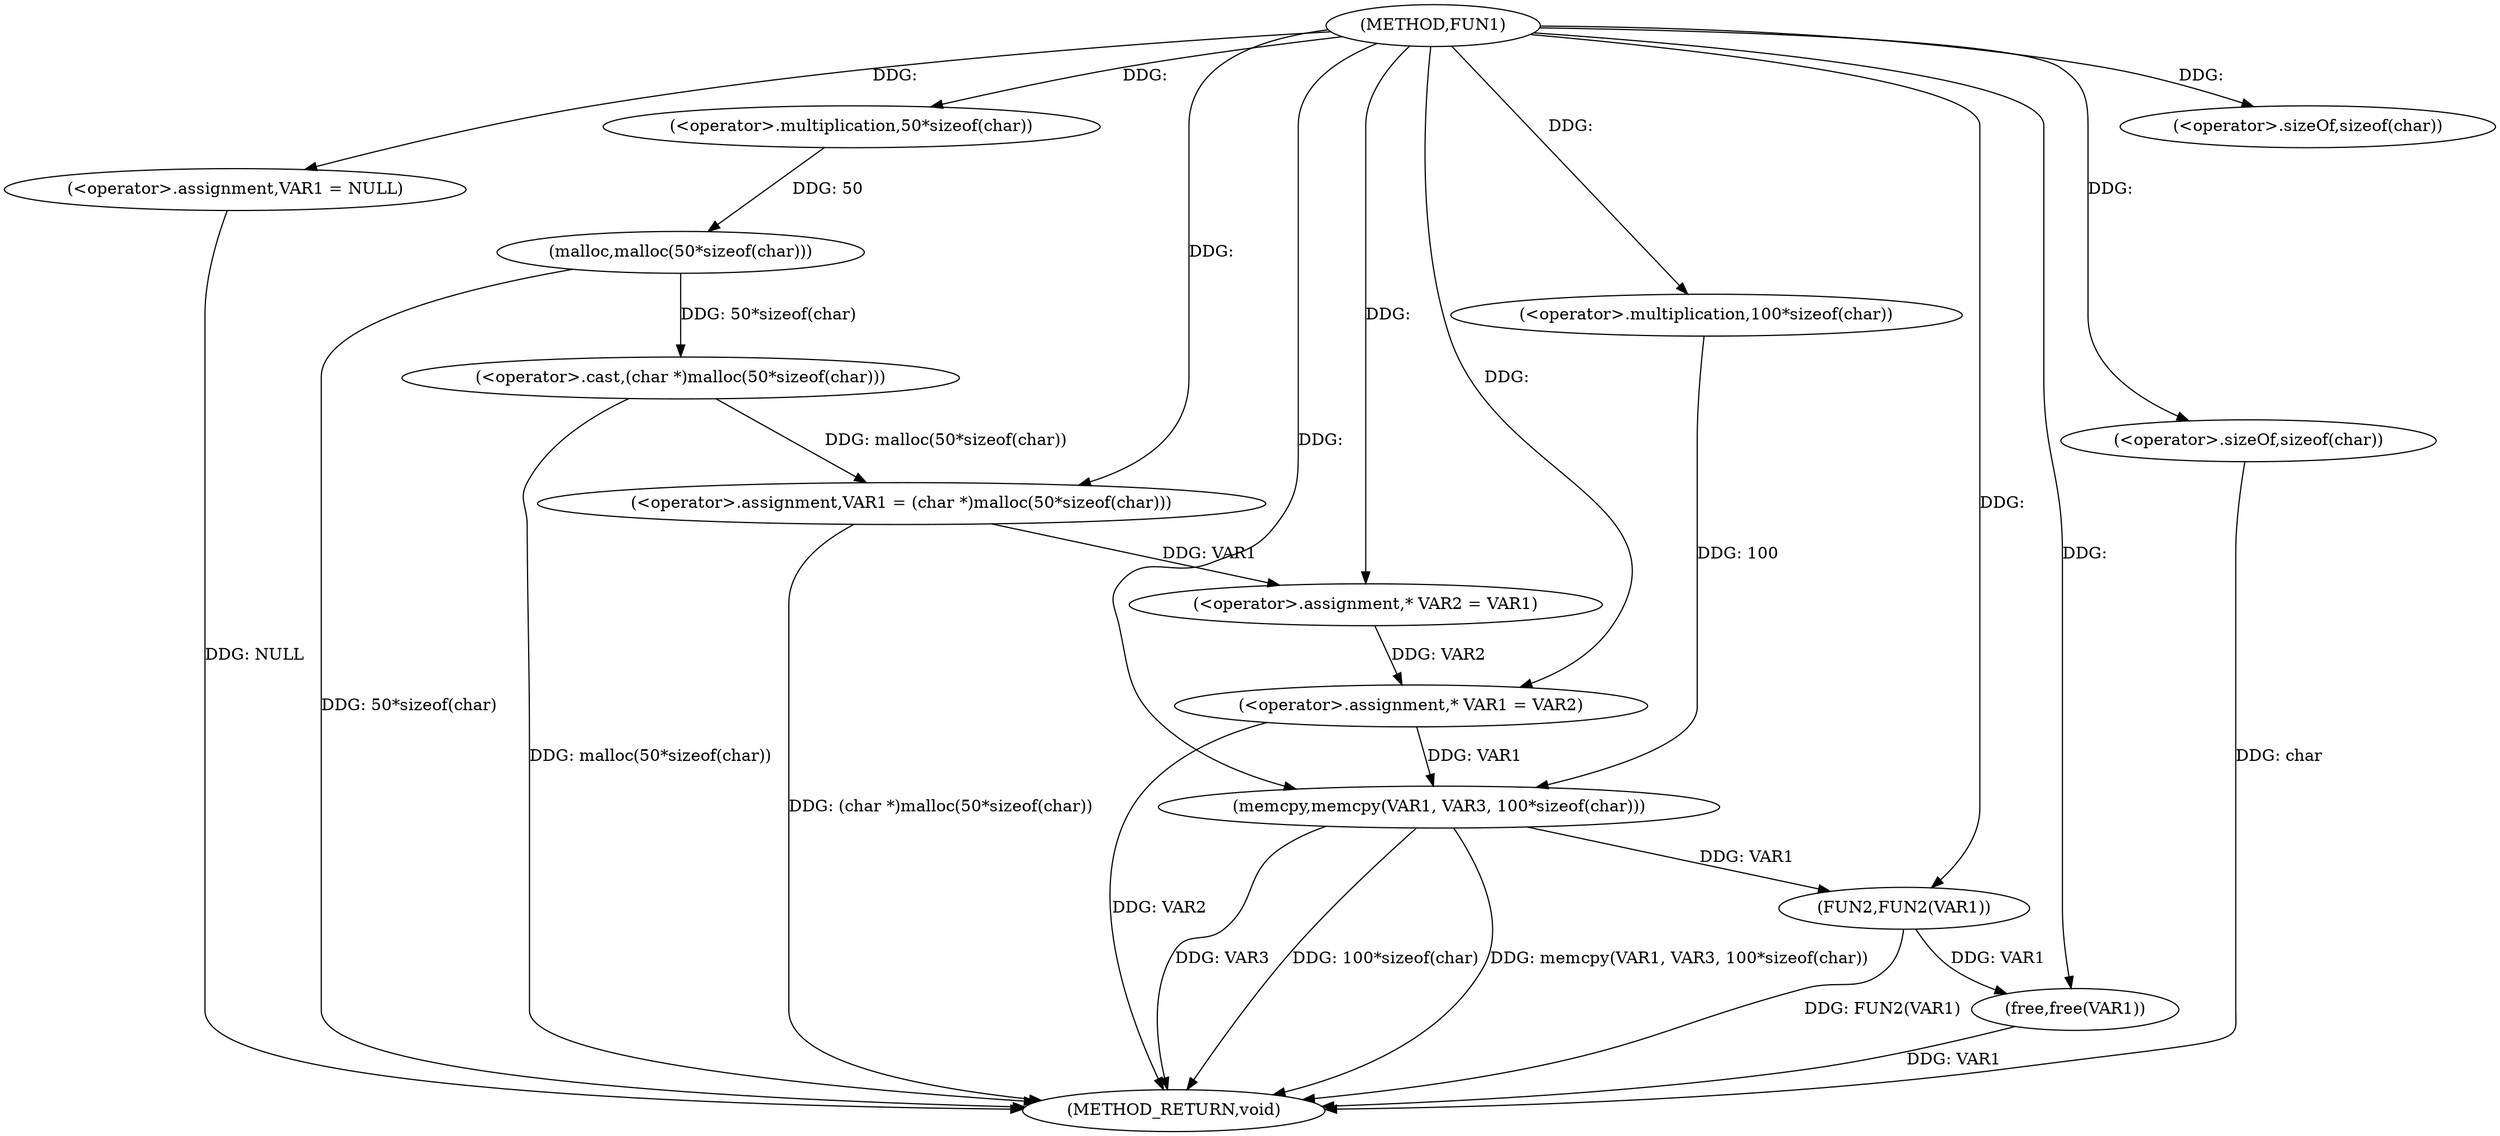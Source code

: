 digraph FUN1 {  
"1000100" [label = "(METHOD,FUN1)" ]
"1000137" [label = "(METHOD_RETURN,void)" ]
"1000103" [label = "(<operator>.assignment,VAR1 = NULL)" ]
"1000106" [label = "(<operator>.assignment,VAR1 = (char *)malloc(50*sizeof(char)))" ]
"1000108" [label = "(<operator>.cast,(char *)malloc(50*sizeof(char)))" ]
"1000110" [label = "(malloc,malloc(50*sizeof(char)))" ]
"1000111" [label = "(<operator>.multiplication,50*sizeof(char))" ]
"1000113" [label = "(<operator>.sizeOf,sizeof(char))" ]
"1000117" [label = "(<operator>.assignment,* VAR2 = VAR1)" ]
"1000121" [label = "(<operator>.assignment,* VAR1 = VAR2)" ]
"1000126" [label = "(memcpy,memcpy(VAR1, VAR3, 100*sizeof(char)))" ]
"1000129" [label = "(<operator>.multiplication,100*sizeof(char))" ]
"1000131" [label = "(<operator>.sizeOf,sizeof(char))" ]
"1000133" [label = "(FUN2,FUN2(VAR1))" ]
"1000135" [label = "(free,free(VAR1))" ]
  "1000126" -> "1000137"  [ label = "DDG: memcpy(VAR1, VAR3, 100*sizeof(char))"] 
  "1000106" -> "1000137"  [ label = "DDG: (char *)malloc(50*sizeof(char))"] 
  "1000103" -> "1000137"  [ label = "DDG: NULL"] 
  "1000133" -> "1000137"  [ label = "DDG: FUN2(VAR1)"] 
  "1000135" -> "1000137"  [ label = "DDG: VAR1"] 
  "1000126" -> "1000137"  [ label = "DDG: VAR3"] 
  "1000110" -> "1000137"  [ label = "DDG: 50*sizeof(char)"] 
  "1000121" -> "1000137"  [ label = "DDG: VAR2"] 
  "1000131" -> "1000137"  [ label = "DDG: char"] 
  "1000126" -> "1000137"  [ label = "DDG: 100*sizeof(char)"] 
  "1000108" -> "1000137"  [ label = "DDG: malloc(50*sizeof(char))"] 
  "1000100" -> "1000103"  [ label = "DDG: "] 
  "1000108" -> "1000106"  [ label = "DDG: malloc(50*sizeof(char))"] 
  "1000100" -> "1000106"  [ label = "DDG: "] 
  "1000110" -> "1000108"  [ label = "DDG: 50*sizeof(char)"] 
  "1000111" -> "1000110"  [ label = "DDG: 50"] 
  "1000100" -> "1000111"  [ label = "DDG: "] 
  "1000100" -> "1000113"  [ label = "DDG: "] 
  "1000106" -> "1000117"  [ label = "DDG: VAR1"] 
  "1000100" -> "1000117"  [ label = "DDG: "] 
  "1000117" -> "1000121"  [ label = "DDG: VAR2"] 
  "1000100" -> "1000121"  [ label = "DDG: "] 
  "1000121" -> "1000126"  [ label = "DDG: VAR1"] 
  "1000100" -> "1000126"  [ label = "DDG: "] 
  "1000129" -> "1000126"  [ label = "DDG: 100"] 
  "1000100" -> "1000129"  [ label = "DDG: "] 
  "1000100" -> "1000131"  [ label = "DDG: "] 
  "1000126" -> "1000133"  [ label = "DDG: VAR1"] 
  "1000100" -> "1000133"  [ label = "DDG: "] 
  "1000133" -> "1000135"  [ label = "DDG: VAR1"] 
  "1000100" -> "1000135"  [ label = "DDG: "] 
}
